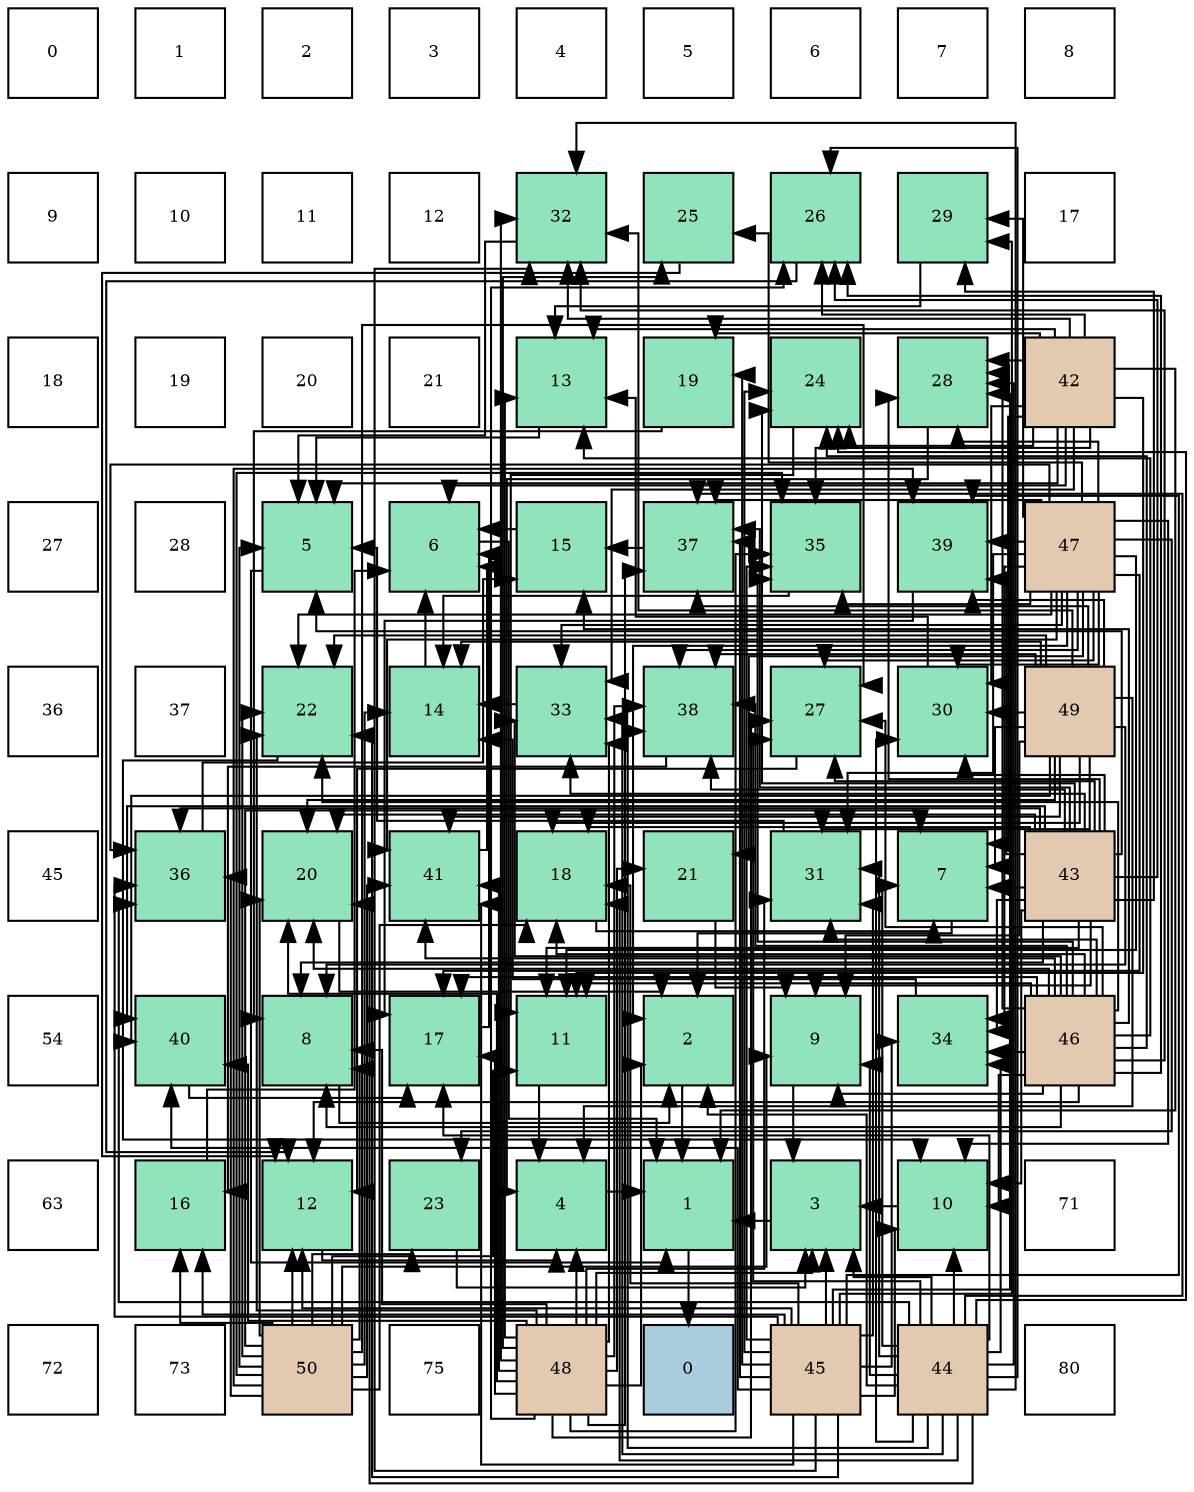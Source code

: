 digraph layout{
 rankdir=TB;
 splines=ortho;
 node [style=filled shape=square fixedsize=true width=0.6];
0[label="0", fontsize=8, fillcolor="#ffffff"];
1[label="1", fontsize=8, fillcolor="#ffffff"];
2[label="2", fontsize=8, fillcolor="#ffffff"];
3[label="3", fontsize=8, fillcolor="#ffffff"];
4[label="4", fontsize=8, fillcolor="#ffffff"];
5[label="5", fontsize=8, fillcolor="#ffffff"];
6[label="6", fontsize=8, fillcolor="#ffffff"];
7[label="7", fontsize=8, fillcolor="#ffffff"];
8[label="8", fontsize=8, fillcolor="#ffffff"];
9[label="9", fontsize=8, fillcolor="#ffffff"];
10[label="10", fontsize=8, fillcolor="#ffffff"];
11[label="11", fontsize=8, fillcolor="#ffffff"];
12[label="12", fontsize=8, fillcolor="#ffffff"];
13[label="32", fontsize=8, fillcolor="#91e3bb"];
14[label="25", fontsize=8, fillcolor="#91e3bb"];
15[label="26", fontsize=8, fillcolor="#91e3bb"];
16[label="29", fontsize=8, fillcolor="#91e3bb"];
17[label="17", fontsize=8, fillcolor="#ffffff"];
18[label="18", fontsize=8, fillcolor="#ffffff"];
19[label="19", fontsize=8, fillcolor="#ffffff"];
20[label="20", fontsize=8, fillcolor="#ffffff"];
21[label="21", fontsize=8, fillcolor="#ffffff"];
22[label="13", fontsize=8, fillcolor="#91e3bb"];
23[label="19", fontsize=8, fillcolor="#91e3bb"];
24[label="24", fontsize=8, fillcolor="#91e3bb"];
25[label="28", fontsize=8, fillcolor="#91e3bb"];
26[label="42", fontsize=8, fillcolor="#e3c9af"];
27[label="27", fontsize=8, fillcolor="#ffffff"];
28[label="28", fontsize=8, fillcolor="#ffffff"];
29[label="5", fontsize=8, fillcolor="#91e3bb"];
30[label="6", fontsize=8, fillcolor="#91e3bb"];
31[label="15", fontsize=8, fillcolor="#91e3bb"];
32[label="37", fontsize=8, fillcolor="#91e3bb"];
33[label="35", fontsize=8, fillcolor="#91e3bb"];
34[label="39", fontsize=8, fillcolor="#91e3bb"];
35[label="47", fontsize=8, fillcolor="#e3c9af"];
36[label="36", fontsize=8, fillcolor="#ffffff"];
37[label="37", fontsize=8, fillcolor="#ffffff"];
38[label="22", fontsize=8, fillcolor="#91e3bb"];
39[label="14", fontsize=8, fillcolor="#91e3bb"];
40[label="33", fontsize=8, fillcolor="#91e3bb"];
41[label="38", fontsize=8, fillcolor="#91e3bb"];
42[label="27", fontsize=8, fillcolor="#91e3bb"];
43[label="30", fontsize=8, fillcolor="#91e3bb"];
44[label="49", fontsize=8, fillcolor="#e3c9af"];
45[label="45", fontsize=8, fillcolor="#ffffff"];
46[label="36", fontsize=8, fillcolor="#91e3bb"];
47[label="20", fontsize=8, fillcolor="#91e3bb"];
48[label="41", fontsize=8, fillcolor="#91e3bb"];
49[label="18", fontsize=8, fillcolor="#91e3bb"];
50[label="21", fontsize=8, fillcolor="#91e3bb"];
51[label="31", fontsize=8, fillcolor="#91e3bb"];
52[label="7", fontsize=8, fillcolor="#91e3bb"];
53[label="43", fontsize=8, fillcolor="#e3c9af"];
54[label="54", fontsize=8, fillcolor="#ffffff"];
55[label="40", fontsize=8, fillcolor="#91e3bb"];
56[label="8", fontsize=8, fillcolor="#91e3bb"];
57[label="17", fontsize=8, fillcolor="#91e3bb"];
58[label="11", fontsize=8, fillcolor="#91e3bb"];
59[label="2", fontsize=8, fillcolor="#91e3bb"];
60[label="9", fontsize=8, fillcolor="#91e3bb"];
61[label="34", fontsize=8, fillcolor="#91e3bb"];
62[label="46", fontsize=8, fillcolor="#e3c9af"];
63[label="63", fontsize=8, fillcolor="#ffffff"];
64[label="16", fontsize=8, fillcolor="#91e3bb"];
65[label="12", fontsize=8, fillcolor="#91e3bb"];
66[label="23", fontsize=8, fillcolor="#91e3bb"];
67[label="4", fontsize=8, fillcolor="#91e3bb"];
68[label="1", fontsize=8, fillcolor="#91e3bb"];
69[label="3", fontsize=8, fillcolor="#91e3bb"];
70[label="10", fontsize=8, fillcolor="#91e3bb"];
71[label="71", fontsize=8, fillcolor="#ffffff"];
72[label="72", fontsize=8, fillcolor="#ffffff"];
73[label="73", fontsize=8, fillcolor="#ffffff"];
74[label="50", fontsize=8, fillcolor="#e3c9af"];
75[label="75", fontsize=8, fillcolor="#ffffff"];
76[label="48", fontsize=8, fillcolor="#e3c9af"];
77[label="0", fontsize=8, fillcolor="#a9ccde"];
78[label="45", fontsize=8, fillcolor="#e3c9af"];
79[label="44", fontsize=8, fillcolor="#e3c9af"];
80[label="80", fontsize=8, fillcolor="#ffffff"];
edge [constraint=false, style=vis];68 -> 77;
59 -> 68;
69 -> 68;
67 -> 68;
29 -> 68;
30 -> 68;
52 -> 59;
56 -> 59;
60 -> 69;
70 -> 69;
58 -> 67;
65 -> 67;
22 -> 29;
39 -> 30;
31 -> 30;
64 -> 30;
57 -> 30;
49 -> 52;
23 -> 56;
47 -> 59;
50 -> 60;
38 -> 70;
66 -> 69;
24 -> 58;
14 -> 65;
15 -> 65;
42 -> 65;
25 -> 67;
16 -> 22;
43 -> 22;
51 -> 29;
13 -> 29;
40 -> 39;
61 -> 39;
33 -> 39;
46 -> 31;
32 -> 31;
41 -> 64;
34 -> 57;
55 -> 57;
48 -> 30;
26 -> 68;
26 -> 29;
26 -> 30;
26 -> 52;
26 -> 58;
26 -> 22;
26 -> 23;
26 -> 24;
26 -> 15;
26 -> 25;
26 -> 43;
26 -> 13;
26 -> 40;
26 -> 33;
53 -> 29;
53 -> 52;
53 -> 56;
53 -> 60;
53 -> 70;
53 -> 58;
53 -> 49;
53 -> 47;
53 -> 24;
53 -> 15;
53 -> 42;
53 -> 25;
53 -> 16;
53 -> 43;
53 -> 40;
53 -> 61;
53 -> 46;
53 -> 32;
53 -> 41;
53 -> 34;
53 -> 55;
79 -> 59;
79 -> 69;
79 -> 52;
79 -> 60;
79 -> 70;
79 -> 57;
79 -> 49;
79 -> 47;
79 -> 24;
79 -> 15;
79 -> 42;
79 -> 25;
79 -> 43;
79 -> 51;
79 -> 13;
79 -> 40;
79 -> 61;
79 -> 46;
79 -> 32;
79 -> 41;
78 -> 69;
78 -> 70;
78 -> 65;
78 -> 64;
78 -> 49;
78 -> 23;
78 -> 38;
78 -> 24;
78 -> 25;
78 -> 16;
78 -> 51;
78 -> 13;
78 -> 61;
78 -> 33;
78 -> 46;
78 -> 32;
78 -> 34;
78 -> 55;
78 -> 48;
62 -> 56;
62 -> 60;
62 -> 70;
62 -> 58;
62 -> 65;
62 -> 22;
62 -> 31;
62 -> 57;
62 -> 49;
62 -> 47;
62 -> 38;
62 -> 24;
62 -> 15;
62 -> 42;
62 -> 25;
62 -> 51;
62 -> 13;
62 -> 40;
62 -> 61;
62 -> 33;
62 -> 41;
62 -> 48;
35 -> 59;
35 -> 70;
35 -> 58;
35 -> 57;
35 -> 50;
35 -> 38;
35 -> 66;
35 -> 14;
35 -> 42;
35 -> 25;
35 -> 16;
35 -> 43;
35 -> 51;
35 -> 40;
35 -> 61;
35 -> 33;
35 -> 46;
35 -> 32;
35 -> 41;
35 -> 34;
35 -> 48;
76 -> 59;
76 -> 69;
76 -> 67;
76 -> 56;
76 -> 22;
76 -> 57;
76 -> 47;
76 -> 50;
76 -> 38;
76 -> 14;
76 -> 15;
76 -> 42;
76 -> 51;
76 -> 13;
76 -> 40;
76 -> 33;
76 -> 32;
76 -> 41;
76 -> 55;
76 -> 48;
44 -> 67;
44 -> 52;
44 -> 56;
44 -> 60;
44 -> 39;
44 -> 49;
44 -> 47;
44 -> 38;
44 -> 43;
44 -> 51;
44 -> 13;
44 -> 32;
44 -> 41;
44 -> 34;
44 -> 55;
44 -> 48;
74 -> 29;
74 -> 52;
74 -> 56;
74 -> 60;
74 -> 58;
74 -> 65;
74 -> 39;
74 -> 64;
74 -> 49;
74 -> 47;
74 -> 38;
74 -> 66;
74 -> 42;
74 -> 33;
74 -> 46;
74 -> 34;
74 -> 48;
edge [constraint=true, style=invis];
0 -> 9 -> 18 -> 27 -> 36 -> 45 -> 54 -> 63 -> 72;
1 -> 10 -> 19 -> 28 -> 37 -> 46 -> 55 -> 64 -> 73;
2 -> 11 -> 20 -> 29 -> 38 -> 47 -> 56 -> 65 -> 74;
3 -> 12 -> 21 -> 30 -> 39 -> 48 -> 57 -> 66 -> 75;
4 -> 13 -> 22 -> 31 -> 40 -> 49 -> 58 -> 67 -> 76;
5 -> 14 -> 23 -> 32 -> 41 -> 50 -> 59 -> 68 -> 77;
6 -> 15 -> 24 -> 33 -> 42 -> 51 -> 60 -> 69 -> 78;
7 -> 16 -> 25 -> 34 -> 43 -> 52 -> 61 -> 70 -> 79;
8 -> 17 -> 26 -> 35 -> 44 -> 53 -> 62 -> 71 -> 80;
rank = same {0 -> 1 -> 2 -> 3 -> 4 -> 5 -> 6 -> 7 -> 8};
rank = same {9 -> 10 -> 11 -> 12 -> 13 -> 14 -> 15 -> 16 -> 17};
rank = same {18 -> 19 -> 20 -> 21 -> 22 -> 23 -> 24 -> 25 -> 26};
rank = same {27 -> 28 -> 29 -> 30 -> 31 -> 32 -> 33 -> 34 -> 35};
rank = same {36 -> 37 -> 38 -> 39 -> 40 -> 41 -> 42 -> 43 -> 44};
rank = same {45 -> 46 -> 47 -> 48 -> 49 -> 50 -> 51 -> 52 -> 53};
rank = same {54 -> 55 -> 56 -> 57 -> 58 -> 59 -> 60 -> 61 -> 62};
rank = same {63 -> 64 -> 65 -> 66 -> 67 -> 68 -> 69 -> 70 -> 71};
rank = same {72 -> 73 -> 74 -> 75 -> 76 -> 77 -> 78 -> 79 -> 80};
}